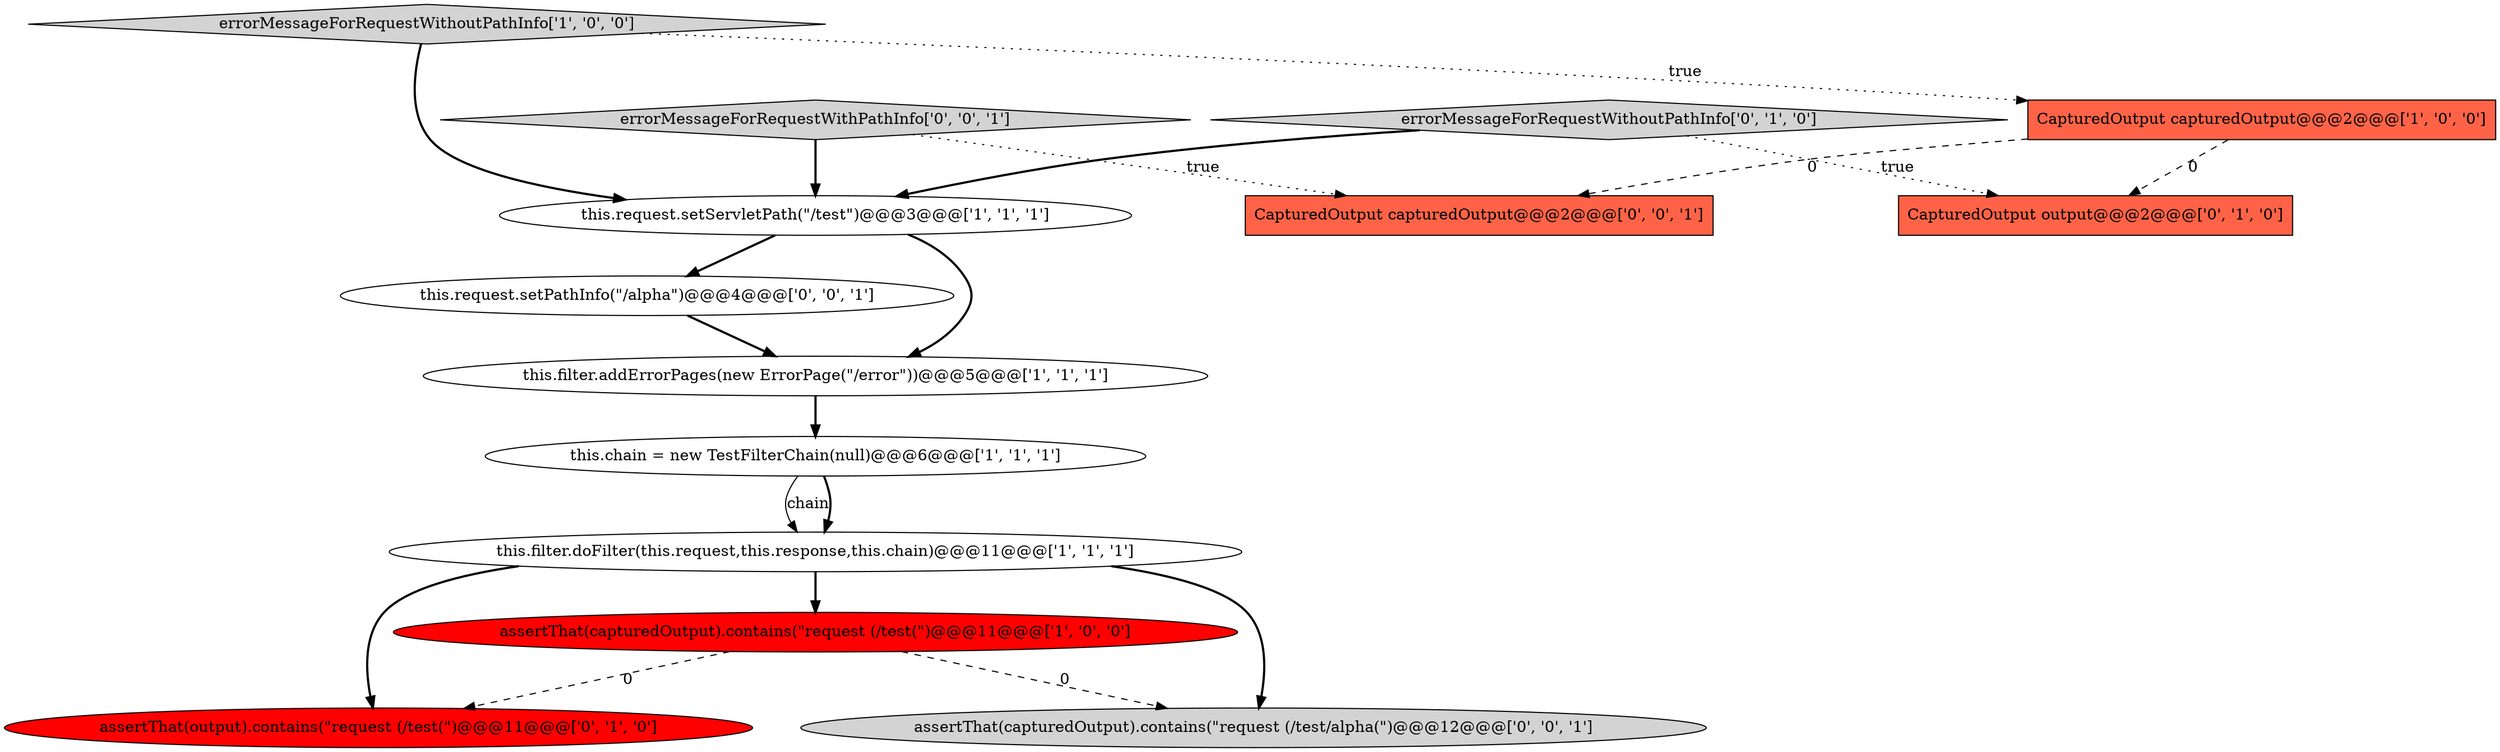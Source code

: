 digraph {
3 [style = filled, label = "assertThat(capturedOutput).contains(\"request (/test(\")@@@11@@@['1', '0', '0']", fillcolor = red, shape = ellipse image = "AAA1AAABBB1BBB"];
9 [style = filled, label = "errorMessageForRequestWithoutPathInfo['0', '1', '0']", fillcolor = lightgray, shape = diamond image = "AAA0AAABBB2BBB"];
7 [style = filled, label = "assertThat(output).contains(\"request (/test(\")@@@11@@@['0', '1', '0']", fillcolor = red, shape = ellipse image = "AAA1AAABBB2BBB"];
0 [style = filled, label = "this.filter.doFilter(this.request,this.response,this.chain)@@@11@@@['1', '1', '1']", fillcolor = white, shape = ellipse image = "AAA0AAABBB1BBB"];
11 [style = filled, label = "this.request.setPathInfo(\"/alpha\")@@@4@@@['0', '0', '1']", fillcolor = white, shape = ellipse image = "AAA0AAABBB3BBB"];
1 [style = filled, label = "this.chain = new TestFilterChain(null)@@@6@@@['1', '1', '1']", fillcolor = white, shape = ellipse image = "AAA0AAABBB1BBB"];
8 [style = filled, label = "CapturedOutput output@@@2@@@['0', '1', '0']", fillcolor = tomato, shape = box image = "AAA1AAABBB2BBB"];
12 [style = filled, label = "errorMessageForRequestWithPathInfo['0', '0', '1']", fillcolor = lightgray, shape = diamond image = "AAA0AAABBB3BBB"];
10 [style = filled, label = "CapturedOutput capturedOutput@@@2@@@['0', '0', '1']", fillcolor = tomato, shape = box image = "AAA0AAABBB3BBB"];
4 [style = filled, label = "CapturedOutput capturedOutput@@@2@@@['1', '0', '0']", fillcolor = tomato, shape = box image = "AAA1AAABBB1BBB"];
5 [style = filled, label = "this.request.setServletPath(\"/test\")@@@3@@@['1', '1', '1']", fillcolor = white, shape = ellipse image = "AAA0AAABBB1BBB"];
13 [style = filled, label = "assertThat(capturedOutput).contains(\"request (/test/alpha(\")@@@12@@@['0', '0', '1']", fillcolor = lightgray, shape = ellipse image = "AAA0AAABBB3BBB"];
6 [style = filled, label = "errorMessageForRequestWithoutPathInfo['1', '0', '0']", fillcolor = lightgray, shape = diamond image = "AAA0AAABBB1BBB"];
2 [style = filled, label = "this.filter.addErrorPages(new ErrorPage(\"/error\"))@@@5@@@['1', '1', '1']", fillcolor = white, shape = ellipse image = "AAA0AAABBB1BBB"];
9->5 [style = bold, label=""];
0->3 [style = bold, label=""];
1->0 [style = solid, label="chain"];
6->5 [style = bold, label=""];
5->2 [style = bold, label=""];
5->11 [style = bold, label=""];
1->0 [style = bold, label=""];
12->5 [style = bold, label=""];
0->13 [style = bold, label=""];
6->4 [style = dotted, label="true"];
12->10 [style = dotted, label="true"];
4->10 [style = dashed, label="0"];
3->13 [style = dashed, label="0"];
3->7 [style = dashed, label="0"];
2->1 [style = bold, label=""];
11->2 [style = bold, label=""];
4->8 [style = dashed, label="0"];
0->7 [style = bold, label=""];
9->8 [style = dotted, label="true"];
}

